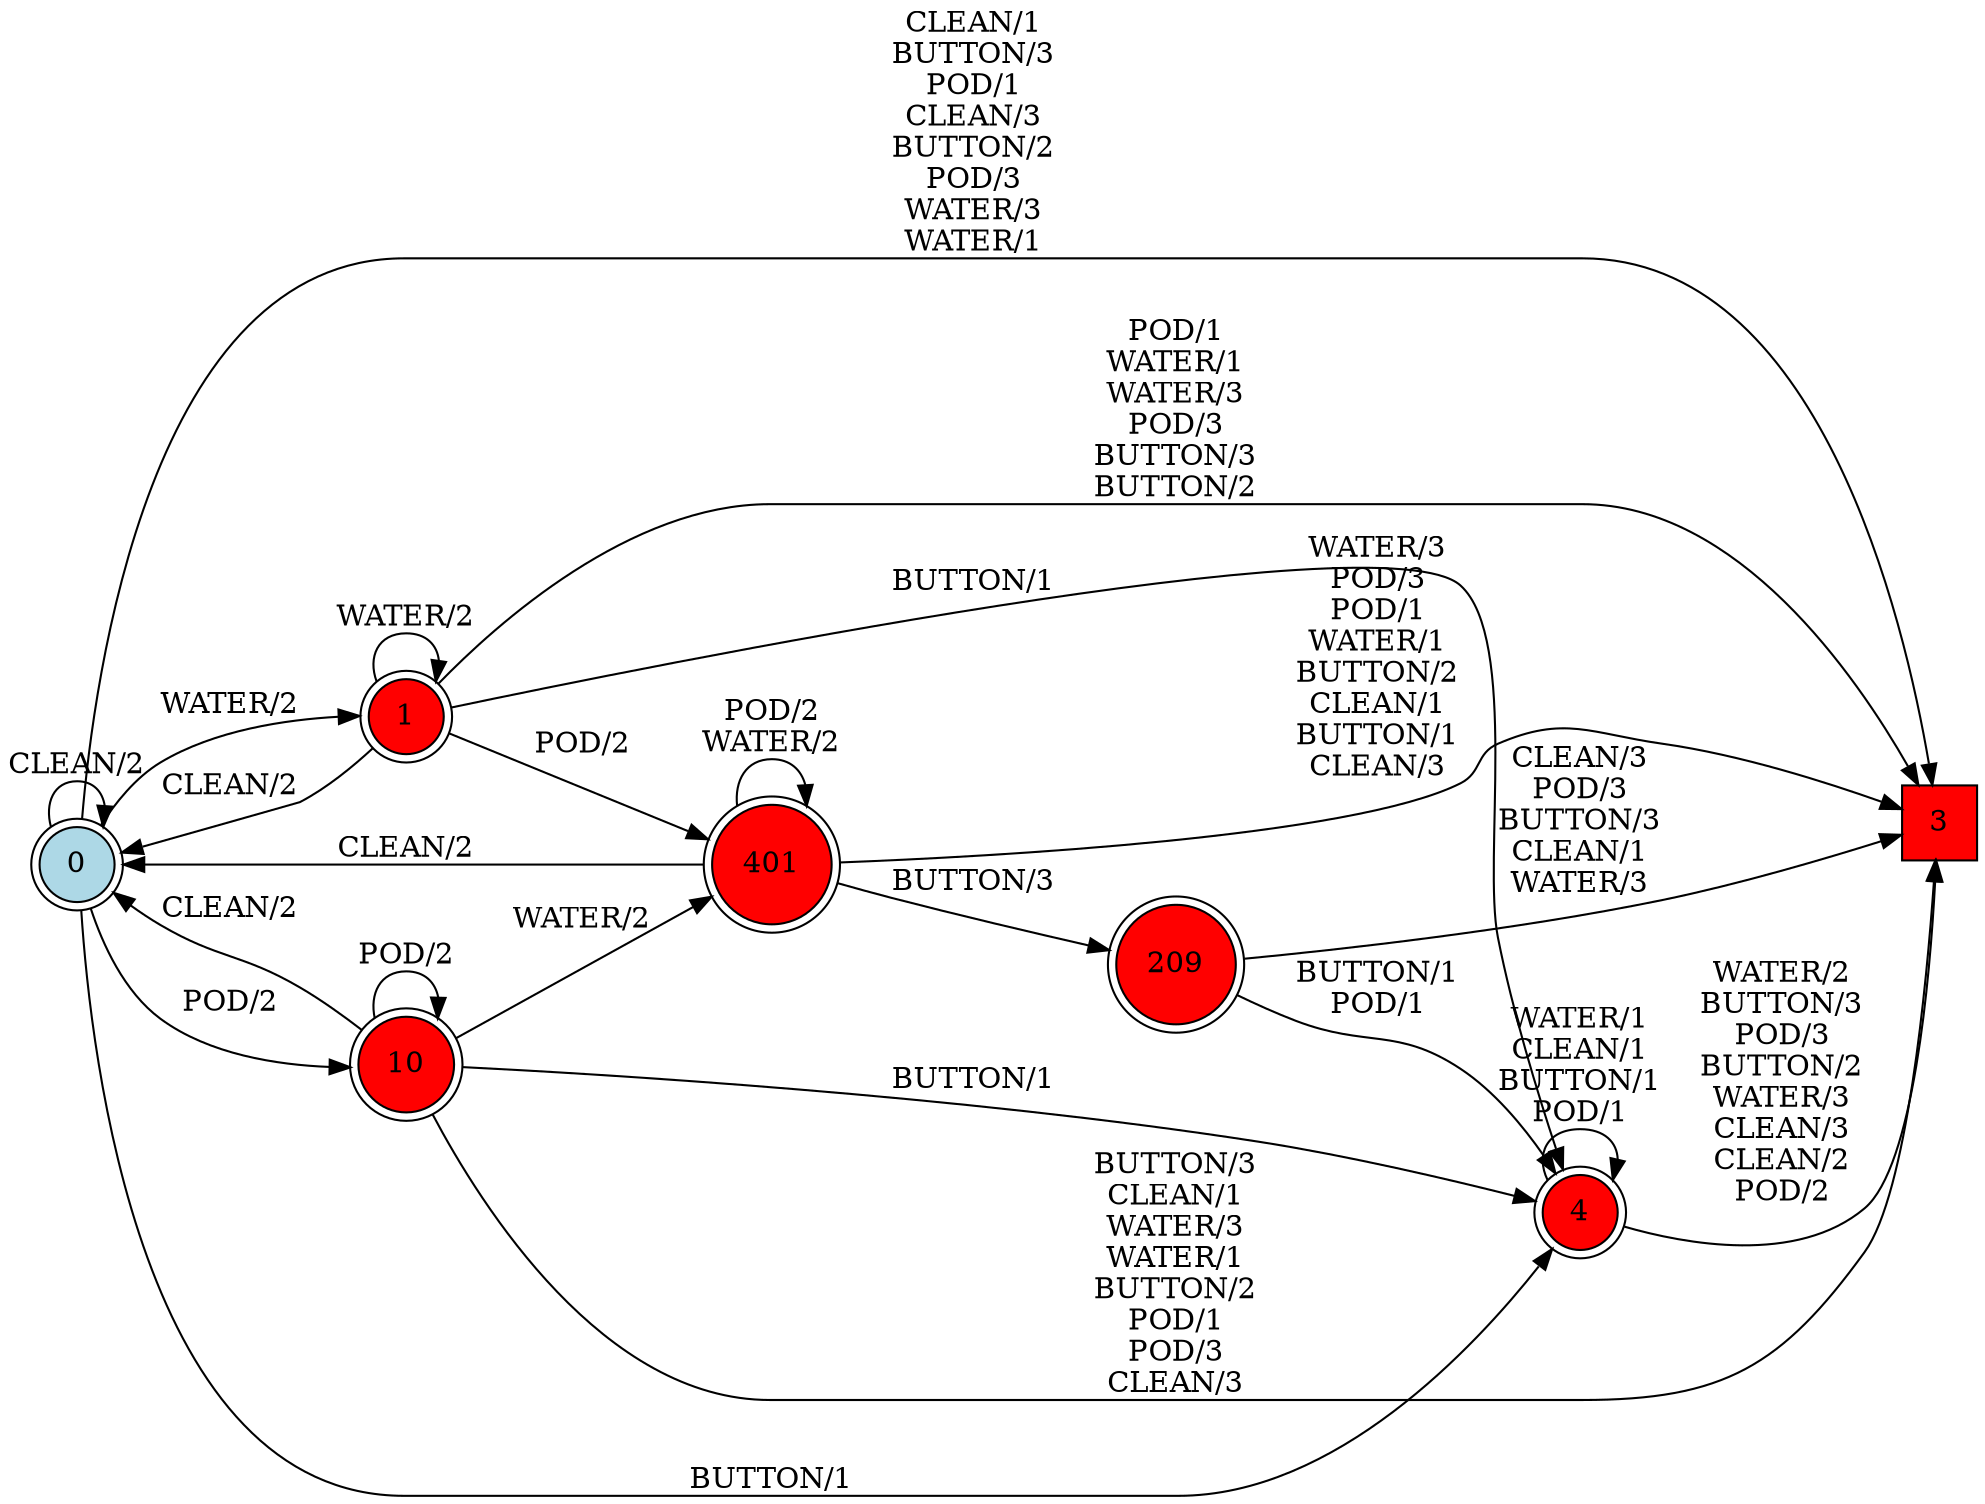 digraph G {
  rankdir=LR;
  node [shape=circle, style=filled, fillcolor=white];
  "0" [isInitial=True, fillcolor=lightblue, shape=doublecircle];
  "1" [fillcolor=red, shape=doublecircle];
  "3" [fillcolor=red, shape=square];
  "4" [fillcolor=red, shape=doublecircle];
  "10" [fillcolor=red, shape=doublecircle];
  "209" [fillcolor=red, shape=doublecircle];
  "401" [fillcolor=red, shape=doublecircle];
  "0" -> "1" [label="WATER/2"];
  "0" -> "4" [label="BUTTON/1"];
  "0" -> "10" [label="POD/2"];
  "0" -> "3" [label="CLEAN/1\nBUTTON/3\nPOD/1\nCLEAN/3\nBUTTON/2\nPOD/3\nWATER/3\nWATER/1"];
  "0" -> "0" [label="CLEAN/2"];
  "1" -> "3" [label="POD/1\nWATER/1\nWATER/3\nPOD/3\nBUTTON/3\nBUTTON/2"];
  "1" -> "4" [label="BUTTON/1"];
  "1" -> "0" [label="CLEAN/2"];
  "1" -> "1" [label="WATER/2"];
  "1" -> "401" [label="POD/2"];
  "4" -> "3" [label="WATER/2\nBUTTON/3\nPOD/3\nBUTTON/2\nWATER/3\nCLEAN/3\nCLEAN/2\nPOD/2"];
  "4" -> "4" [label="WATER/1\nCLEAN/1\nBUTTON/1\nPOD/1"];
  "10" -> "3" [label="BUTTON/3\nCLEAN/1\nWATER/3\nWATER/1\nBUTTON/2\nPOD/1\nPOD/3\nCLEAN/3"];
  "10" -> "0" [label="CLEAN/2"];
  "10" -> "4" [label="BUTTON/1"];
  "10" -> "10" [label="POD/2"];
  "10" -> "401" [label="WATER/2"];
  "209" -> "3" [label="CLEAN/3\nPOD/3\nBUTTON/3\nCLEAN/1\nWATER/3"];
  "209" -> "4" [label="BUTTON/1\nPOD/1"];
  "401" -> "3" [label="WATER/3\nPOD/3\nPOD/1\nWATER/1\nBUTTON/2\nCLEAN/1\nBUTTON/1\nCLEAN/3"];
  "401" -> "401" [label="POD/2\nWATER/2"];
  "401" -> "209" [label="BUTTON/3"];
  "401" -> "0" [label="CLEAN/2"];
}